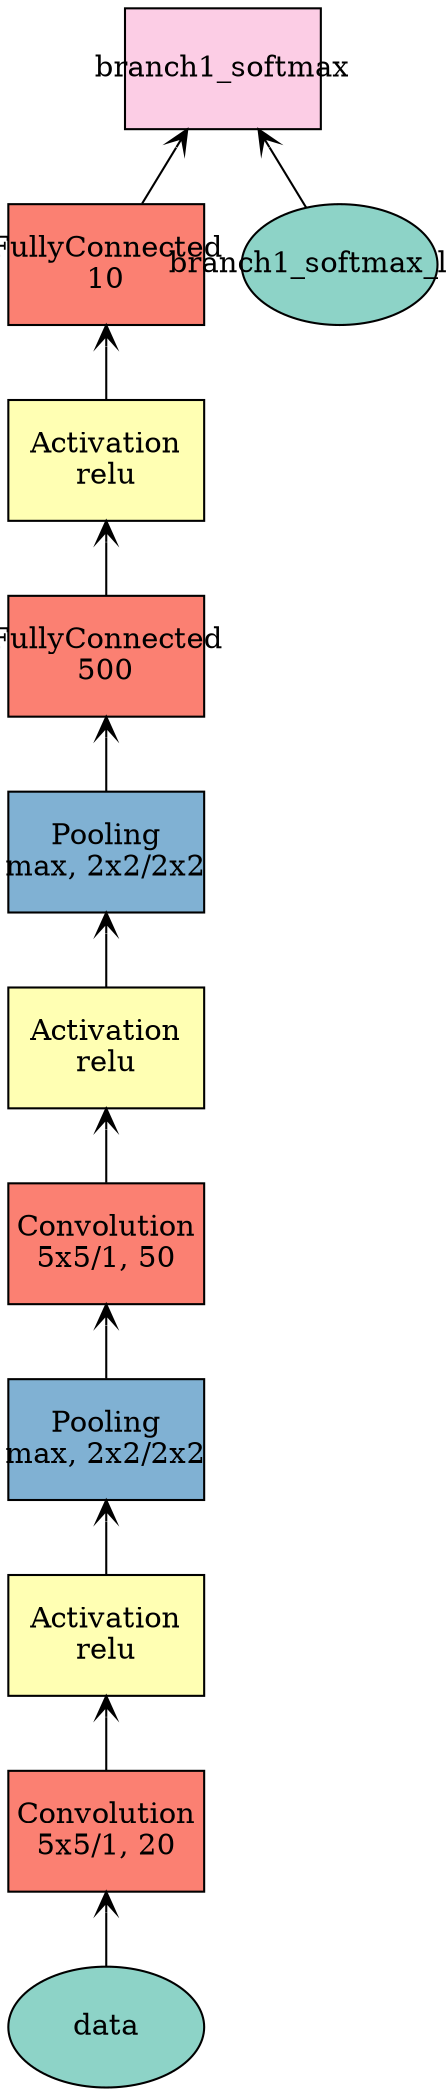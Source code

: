 digraph "plots/branch1" {
	data [label=data fillcolor="#8dd3c7" fixedsize=true height=0.8034 shape=oval style=filled width=1.3]
	shared_conv1 [label="Convolution\n5x5/1, 20" fillcolor="#fb8072" fixedsize=true height=0.8034 shape=box style=filled width=1.3]
	shared_relu1 [label="Activation\nrelu" fillcolor="#ffffb3" fixedsize=true height=0.8034 shape=box style=filled width=1.3]
	shared_pool1 [label="Pooling\nmax, 2x2/2x2" fillcolor="#80b1d3" fixedsize=true height=0.8034 shape=box style=filled width=1.3]
	shared_conv2 [label="Convolution\n5x5/1, 50" fillcolor="#fb8072" fixedsize=true height=0.8034 shape=box style=filled width=1.3]
	shared_relu2 [label="Activation\nrelu" fillcolor="#ffffb3" fixedsize=true height=0.8034 shape=box style=filled width=1.3]
	shared_pool2 [label="Pooling\nmax, 2x2/2x2" fillcolor="#80b1d3" fixedsize=true height=0.8034 shape=box style=filled width=1.3]
	branch1_fc3 [label="FullyConnected\n500" fillcolor="#fb8072" fixedsize=true height=0.8034 shape=box style=filled width=1.3]
	branch1_rl3 [label="Activation\nrelu" fillcolor="#ffffb3" fixedsize=true height=0.8034 shape=box style=filled width=1.3]
	branch1_fc4 [label="FullyConnected\n10" fillcolor="#fb8072" fixedsize=true height=0.8034 shape=box style=filled width=1.3]
	branch1_softmax_label [label=branch1_softmax_label fillcolor="#8dd3c7" fixedsize=true height=0.8034 shape=oval style=filled width=1.3]
	branch1_softmax [label=branch1_softmax fillcolor="#fccde5" fixedsize=true height=0.8034 shape=box style=filled width=1.3]
	shared_conv1 -> data [arrowtail=open dir=back]
	shared_relu1 -> shared_conv1 [arrowtail=open dir=back]
	shared_pool1 -> shared_relu1 [arrowtail=open dir=back]
	shared_conv2 -> shared_pool1 [arrowtail=open dir=back]
	shared_relu2 -> shared_conv2 [arrowtail=open dir=back]
	shared_pool2 -> shared_relu2 [arrowtail=open dir=back]
	branch1_fc3 -> shared_pool2 [arrowtail=open dir=back]
	branch1_rl3 -> branch1_fc3 [arrowtail=open dir=back]
	branch1_fc4 -> branch1_rl3 [arrowtail=open dir=back]
	branch1_softmax -> branch1_fc4 [arrowtail=open dir=back]
	branch1_softmax -> branch1_softmax_label [arrowtail=open dir=back]
}
